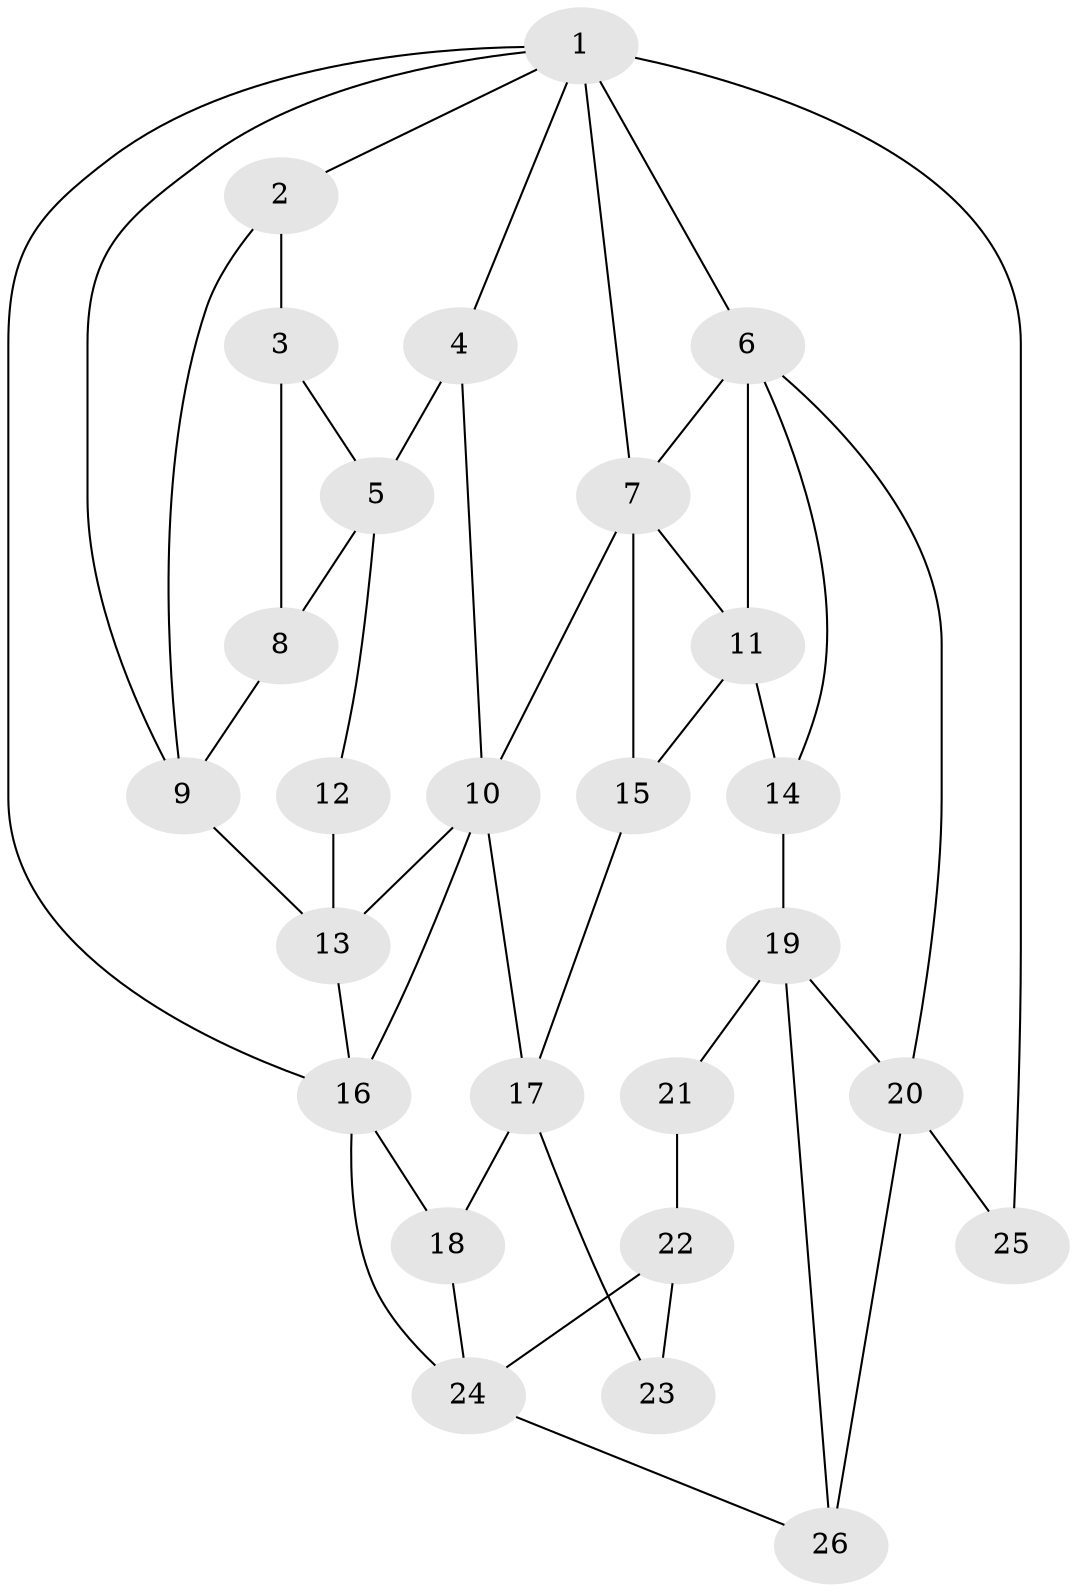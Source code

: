 // original degree distribution, {3: 0.03571428571428571, 6: 0.19047619047619047, 5: 0.5833333333333334, 4: 0.19047619047619047}
// Generated by graph-tools (version 1.1) at 2025/54/03/04/25 22:54:43]
// undirected, 26 vertices, 47 edges
graph export_dot {
  node [color=gray90,style=filled];
  1;
  2;
  3;
  4;
  5;
  6;
  7;
  8;
  9;
  10;
  11;
  12;
  13;
  14;
  15;
  16;
  17;
  18;
  19;
  20;
  21;
  22;
  23;
  24;
  25;
  26;
  1 -- 2 [weight=1.0];
  1 -- 4 [weight=1.0];
  1 -- 6 [weight=1.0];
  1 -- 7 [weight=1.0];
  1 -- 9 [weight=1.0];
  1 -- 16 [weight=1.0];
  1 -- 25 [weight=2.0];
  2 -- 3 [weight=1.0];
  2 -- 9 [weight=1.0];
  3 -- 5 [weight=1.0];
  3 -- 8 [weight=2.0];
  4 -- 5 [weight=2.0];
  4 -- 10 [weight=1.0];
  5 -- 8 [weight=1.0];
  5 -- 12 [weight=1.0];
  6 -- 7 [weight=1.0];
  6 -- 11 [weight=2.0];
  6 -- 14 [weight=1.0];
  6 -- 20 [weight=1.0];
  7 -- 10 [weight=1.0];
  7 -- 11 [weight=1.0];
  7 -- 15 [weight=1.0];
  8 -- 9 [weight=1.0];
  9 -- 13 [weight=2.0];
  10 -- 13 [weight=1.0];
  10 -- 16 [weight=1.0];
  10 -- 17 [weight=1.0];
  11 -- 14 [weight=2.0];
  11 -- 15 [weight=1.0];
  12 -- 13 [weight=2.0];
  13 -- 16 [weight=1.0];
  14 -- 19 [weight=2.0];
  15 -- 17 [weight=1.0];
  16 -- 18 [weight=2.0];
  16 -- 24 [weight=1.0];
  17 -- 18 [weight=2.0];
  17 -- 23 [weight=2.0];
  18 -- 24 [weight=2.0];
  19 -- 20 [weight=1.0];
  19 -- 21 [weight=2.0];
  19 -- 26 [weight=1.0];
  20 -- 25 [weight=2.0];
  20 -- 26 [weight=2.0];
  21 -- 22 [weight=1.0];
  22 -- 23 [weight=2.0];
  22 -- 24 [weight=2.0];
  24 -- 26 [weight=1.0];
}
